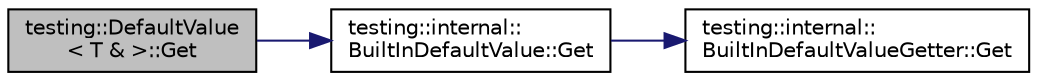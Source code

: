 digraph "testing::DefaultValue&lt; T &amp; &gt;::Get"
{
  edge [fontname="Helvetica",fontsize="10",labelfontname="Helvetica",labelfontsize="10"];
  node [fontname="Helvetica",fontsize="10",shape=record];
  rankdir="LR";
  Node5 [label="testing::DefaultValue\l\< T & \>::Get",height=0.2,width=0.4,color="black", fillcolor="grey75", style="filled", fontcolor="black"];
  Node5 -> Node6 [color="midnightblue",fontsize="10",style="solid",fontname="Helvetica"];
  Node6 [label="testing::internal::\lBuiltInDefaultValue::Get",height=0.2,width=0.4,color="black", fillcolor="white", style="filled",URL="$d7/d15/classtesting_1_1internal_1_1_built_in_default_value.html#a7e26c1df14a887c8f393b29d6ea162e6"];
  Node6 -> Node7 [color="midnightblue",fontsize="10",style="solid",fontname="Helvetica"];
  Node7 [label="testing::internal::\lBuiltInDefaultValueGetter::Get",height=0.2,width=0.4,color="black", fillcolor="white", style="filled",URL="$d8/d36/structtesting_1_1internal_1_1_built_in_default_value_getter.html#a61c47c50cdb6ab488dabe2cec3b97fc8"];
}
